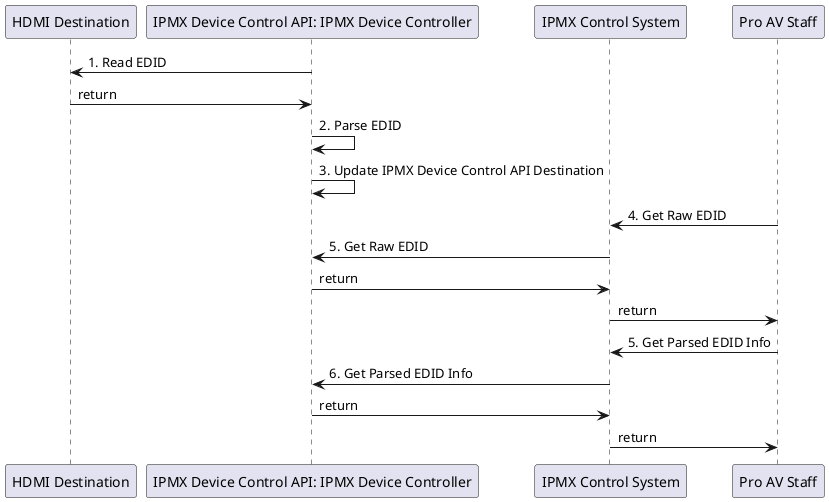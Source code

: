 @startuml
participant "HDMI Destination"
participant "IPMX Device Control API: IPMX Device Controller"
participant "IPMX Control System"
participant "Pro AV Staff"

"HDMI Destination" <- "IPMX Device Control API: IPMX Device Controller": 1. Read EDID
"HDMI Destination" -> "IPMX Device Control API: IPMX Device Controller": return
"IPMX Device Control API: IPMX Device Controller" -> "IPMX Device Control API: IPMX Device Controller": 2. Parse EDID
"IPMX Device Control API: IPMX Device Controller" -> "IPMX Device Control API: IPMX Device Controller": 3. Update IPMX Device Control API Destination
"IPMX Control System" <- "Pro AV Staff": 4. Get Raw EDID
"IPMX Control System" -> "IPMX Device Control API: IPMX Device Controller": 5. Get Raw EDID
"IPMX Control System" <- "IPMX Device Control API: IPMX Device Controller": return
"IPMX Control System" -> "Pro AV Staff": return
"IPMX Control System" <- "Pro AV Staff": 5. Get Parsed EDID Info
"IPMX Control System" -> "IPMX Device Control API: IPMX Device Controller": 6. Get Parsed EDID Info
"IPMX Control System" <- "IPMX Device Control API: IPMX Device Controller": return
"IPMX Control System" -> "Pro AV Staff": return
@enduml
